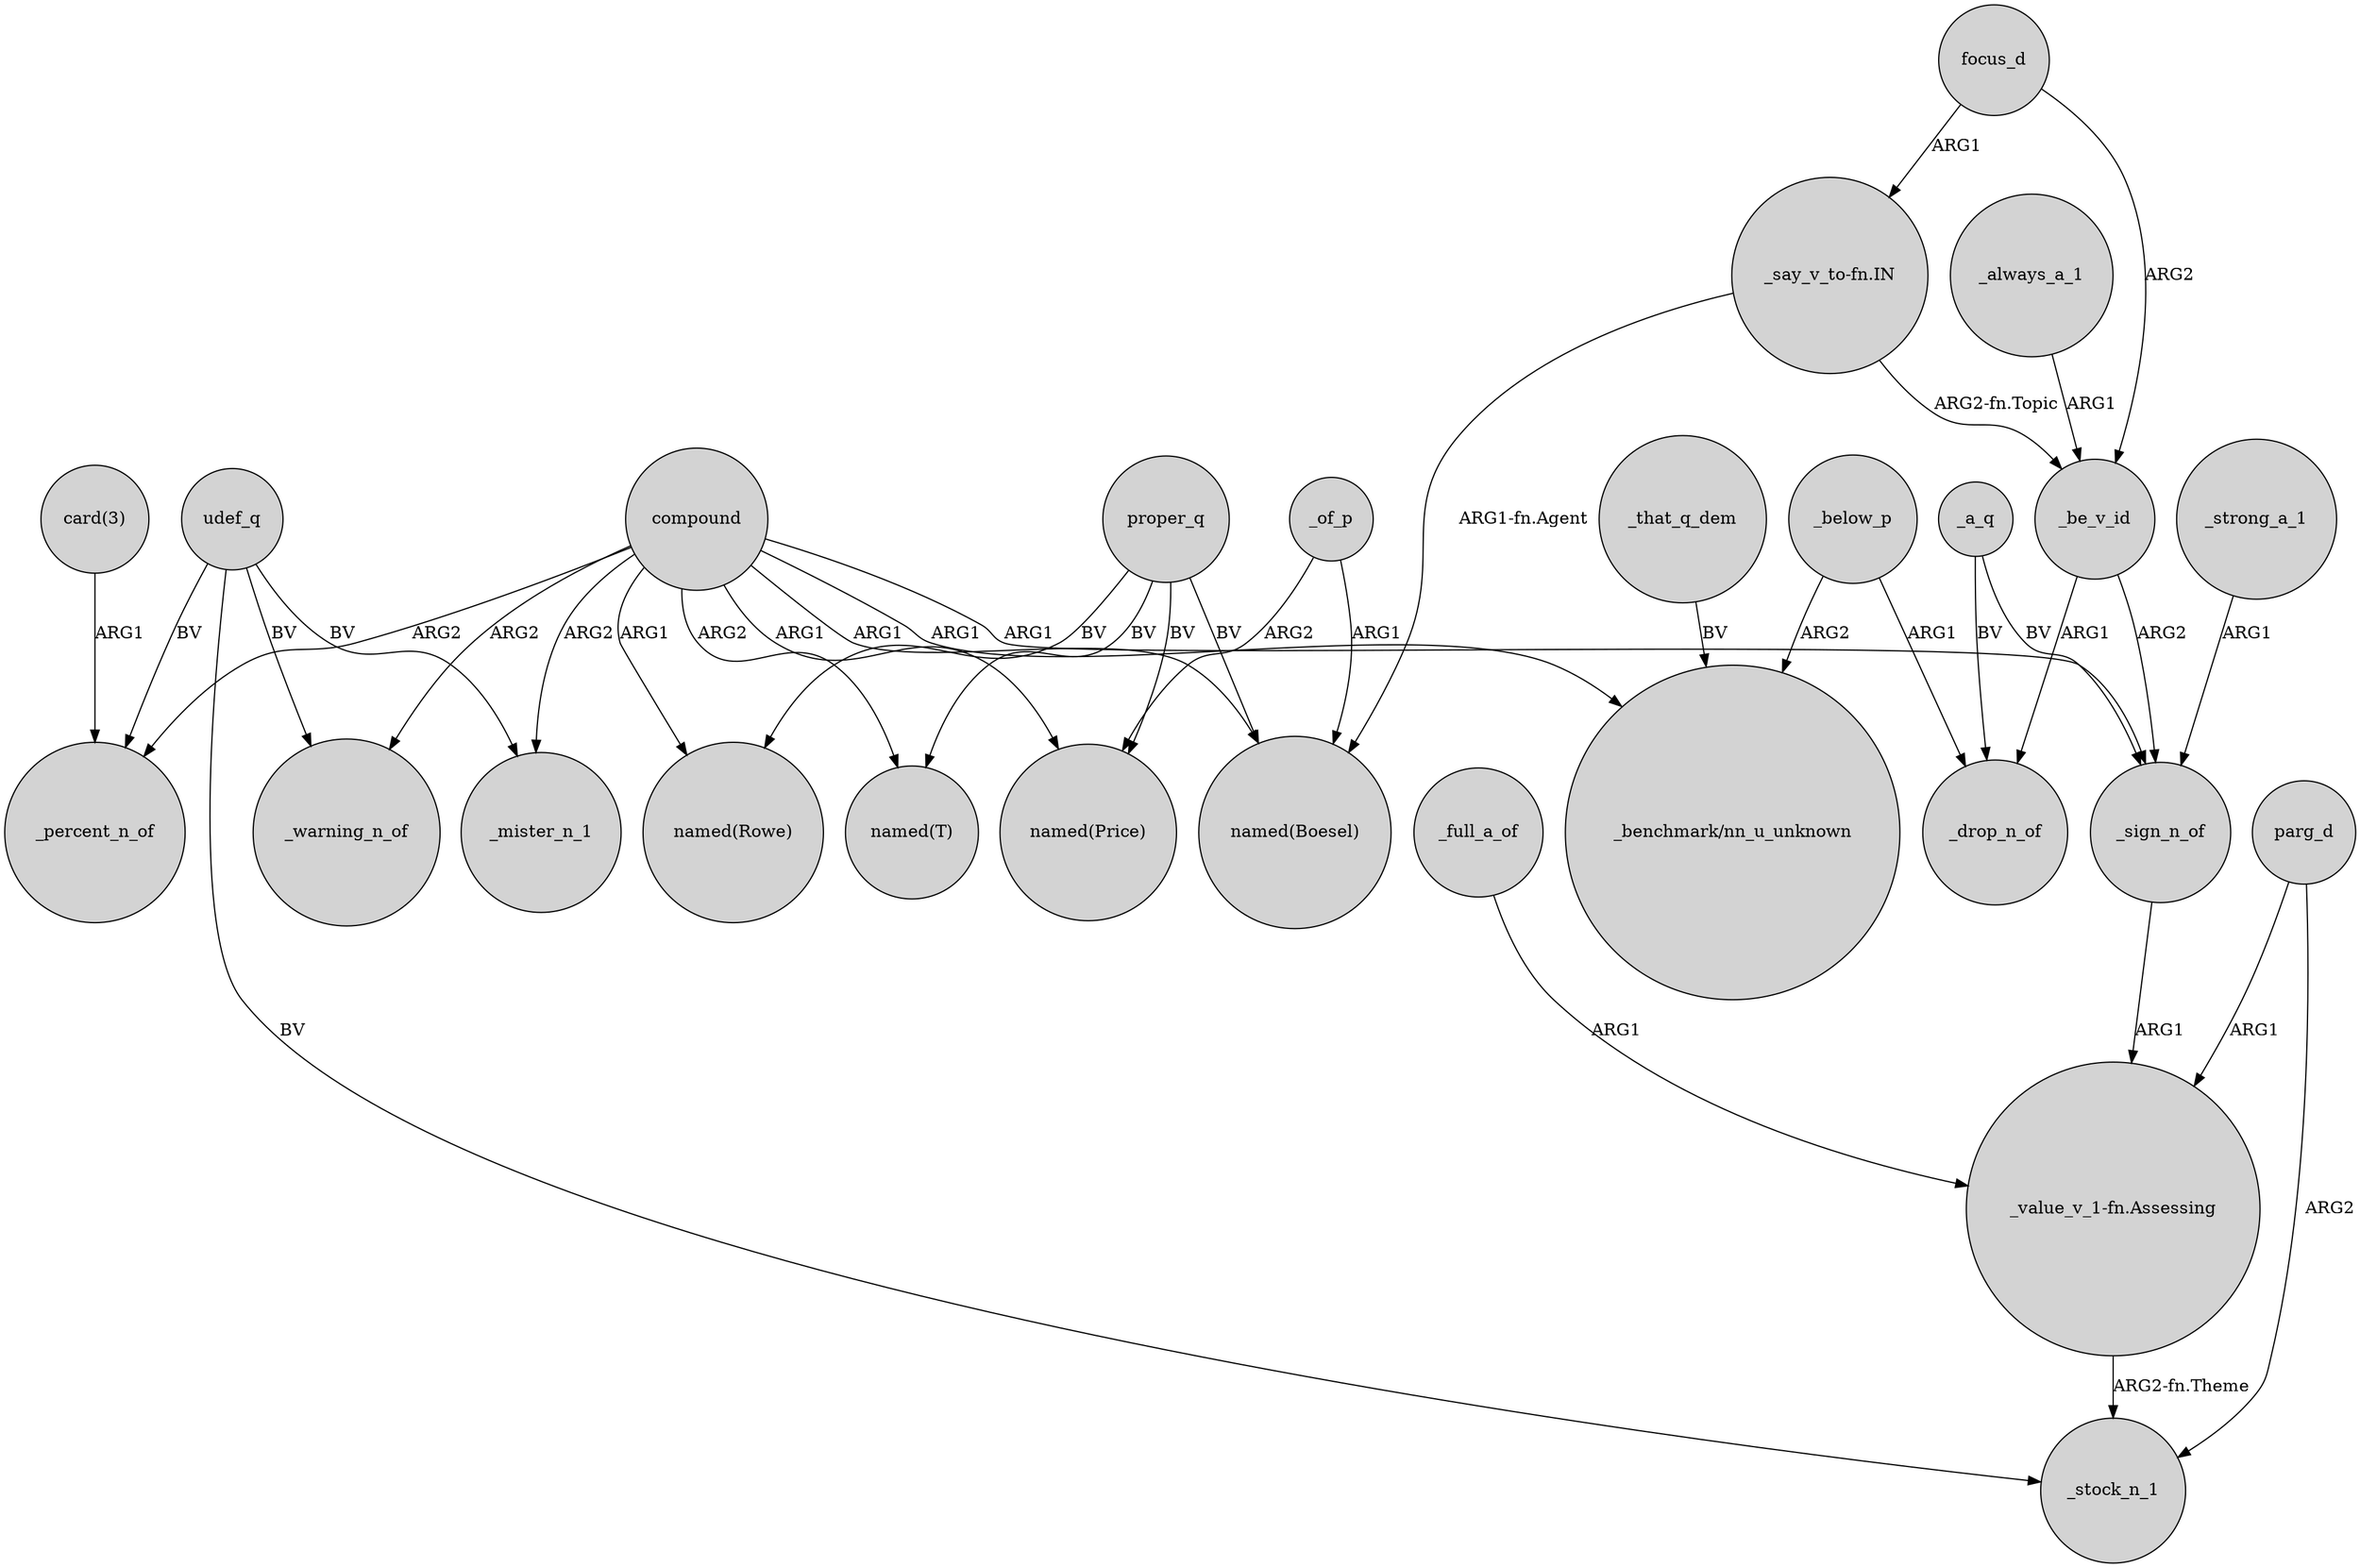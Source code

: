 digraph {
	node [shape=circle style=filled]
	focus_d -> _be_v_id [label=ARG2]
	_of_p -> "named(Price)" [label=ARG2]
	compound -> "named(Boesel)" [label=ARG1]
	compound -> _sign_n_of [label=ARG1]
	_of_p -> "named(Boesel)" [label=ARG1]
	compound -> "named(T)" [label=ARG2]
	proper_q -> "named(Boesel)" [label=BV]
	compound -> _mister_n_1 [label=ARG2]
	_a_q -> _sign_n_of [label=BV]
	"_value_v_1-fn.Assessing" -> _stock_n_1 [label="ARG2-fn.Theme"]
	proper_q -> "named(T)" [label=BV]
	udef_q -> _mister_n_1 [label=BV]
	_a_q -> _drop_n_of [label=BV]
	compound -> _warning_n_of [label=ARG2]
	_sign_n_of -> "_value_v_1-fn.Assessing" [label=ARG1]
	compound -> "_benchmark/nn_u_unknown" [label=ARG1]
	proper_q -> "named(Rowe)" [label=BV]
	compound -> "named(Rowe)" [label=ARG1]
	compound -> _percent_n_of [label=ARG2]
	proper_q -> "named(Price)" [label=BV]
	"_say_v_to-fn.IN" -> _be_v_id [label="ARG2-fn.Topic"]
	udef_q -> _stock_n_1 [label=BV]
	_full_a_of -> "_value_v_1-fn.Assessing" [label=ARG1]
	_always_a_1 -> _be_v_id [label=ARG1]
	"_say_v_to-fn.IN" -> "named(Boesel)" [label="ARG1-fn.Agent"]
	compound -> "named(Price)" [label=ARG1]
	_below_p -> "_benchmark/nn_u_unknown" [label=ARG2]
	udef_q -> _warning_n_of [label=BV]
	_below_p -> _drop_n_of [label=ARG1]
	parg_d -> "_value_v_1-fn.Assessing" [label=ARG1]
	udef_q -> _percent_n_of [label=BV]
	_that_q_dem -> "_benchmark/nn_u_unknown" [label=BV]
	_be_v_id -> _drop_n_of [label=ARG1]
	_strong_a_1 -> _sign_n_of [label=ARG1]
	"card(3)" -> _percent_n_of [label=ARG1]
	_be_v_id -> _sign_n_of [label=ARG2]
	focus_d -> "_say_v_to-fn.IN" [label=ARG1]
	parg_d -> _stock_n_1 [label=ARG2]
}
